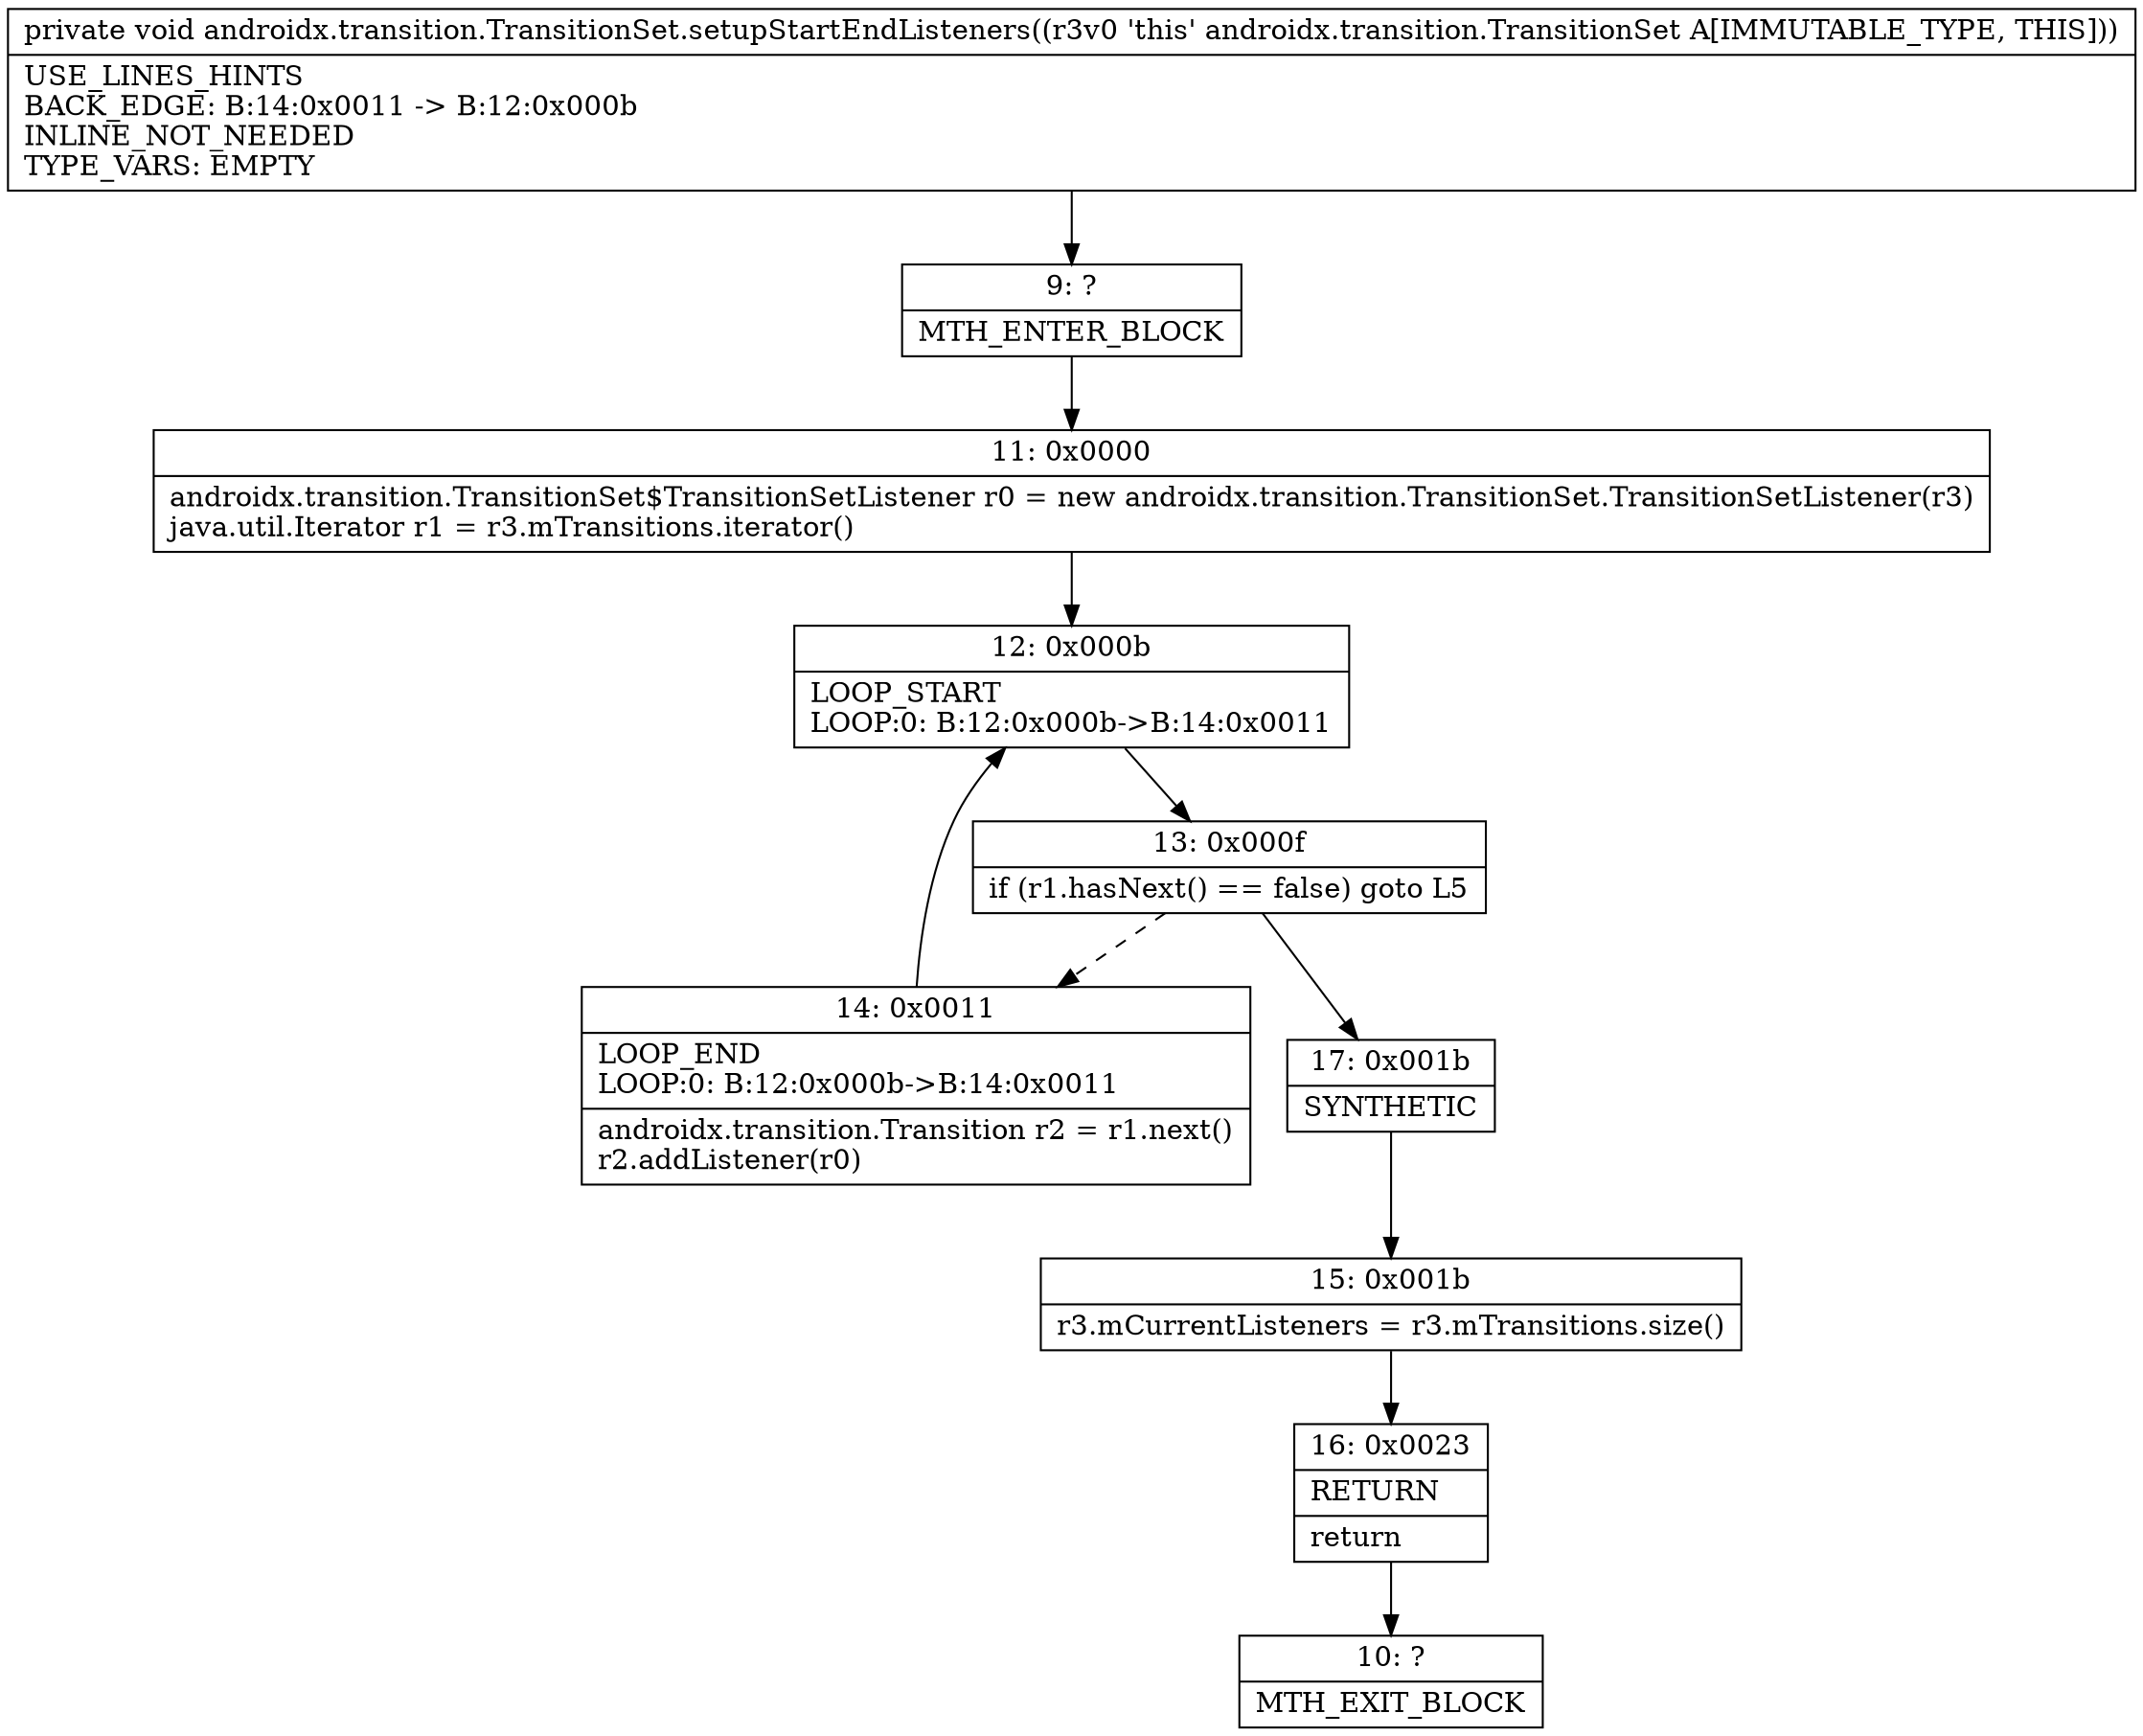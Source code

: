 digraph "CFG forandroidx.transition.TransitionSet.setupStartEndListeners()V" {
Node_9 [shape=record,label="{9\:\ ?|MTH_ENTER_BLOCK\l}"];
Node_11 [shape=record,label="{11\:\ 0x0000|androidx.transition.TransitionSet$TransitionSetListener r0 = new androidx.transition.TransitionSet.TransitionSetListener(r3)\ljava.util.Iterator r1 = r3.mTransitions.iterator()\l}"];
Node_12 [shape=record,label="{12\:\ 0x000b|LOOP_START\lLOOP:0: B:12:0x000b\-\>B:14:0x0011\l}"];
Node_13 [shape=record,label="{13\:\ 0x000f|if (r1.hasNext() == false) goto L5\l}"];
Node_14 [shape=record,label="{14\:\ 0x0011|LOOP_END\lLOOP:0: B:12:0x000b\-\>B:14:0x0011\l|androidx.transition.Transition r2 = r1.next()\lr2.addListener(r0)\l}"];
Node_17 [shape=record,label="{17\:\ 0x001b|SYNTHETIC\l}"];
Node_15 [shape=record,label="{15\:\ 0x001b|r3.mCurrentListeners = r3.mTransitions.size()\l}"];
Node_16 [shape=record,label="{16\:\ 0x0023|RETURN\l|return\l}"];
Node_10 [shape=record,label="{10\:\ ?|MTH_EXIT_BLOCK\l}"];
MethodNode[shape=record,label="{private void androidx.transition.TransitionSet.setupStartEndListeners((r3v0 'this' androidx.transition.TransitionSet A[IMMUTABLE_TYPE, THIS]))  | USE_LINES_HINTS\lBACK_EDGE: B:14:0x0011 \-\> B:12:0x000b\lINLINE_NOT_NEEDED\lTYPE_VARS: EMPTY\l}"];
MethodNode -> Node_9;Node_9 -> Node_11;
Node_11 -> Node_12;
Node_12 -> Node_13;
Node_13 -> Node_14[style=dashed];
Node_13 -> Node_17;
Node_14 -> Node_12;
Node_17 -> Node_15;
Node_15 -> Node_16;
Node_16 -> Node_10;
}

